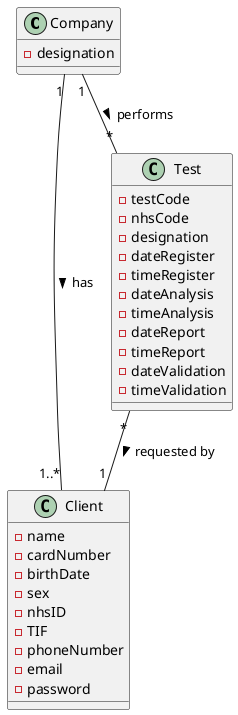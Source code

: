 @startuml

class Company {
-designation
}

class Client {
-name
-cardNumber
-birthDate
-sex
-nhsID
-TIF
-phoneNumber
-email
-password
}

class Test {
-testCode
-nhsCode
-designation
-dateRegister
-timeRegister
-dateAnalysis
-timeAnalysis
-dateReport
-timeReport
-dateValidation
-timeValidation
}


Test "*"-up-"1" Company : performs <
Company "1"--"1..*" Client : has >
Test "*"--"1" Client : requested by >


@enduml